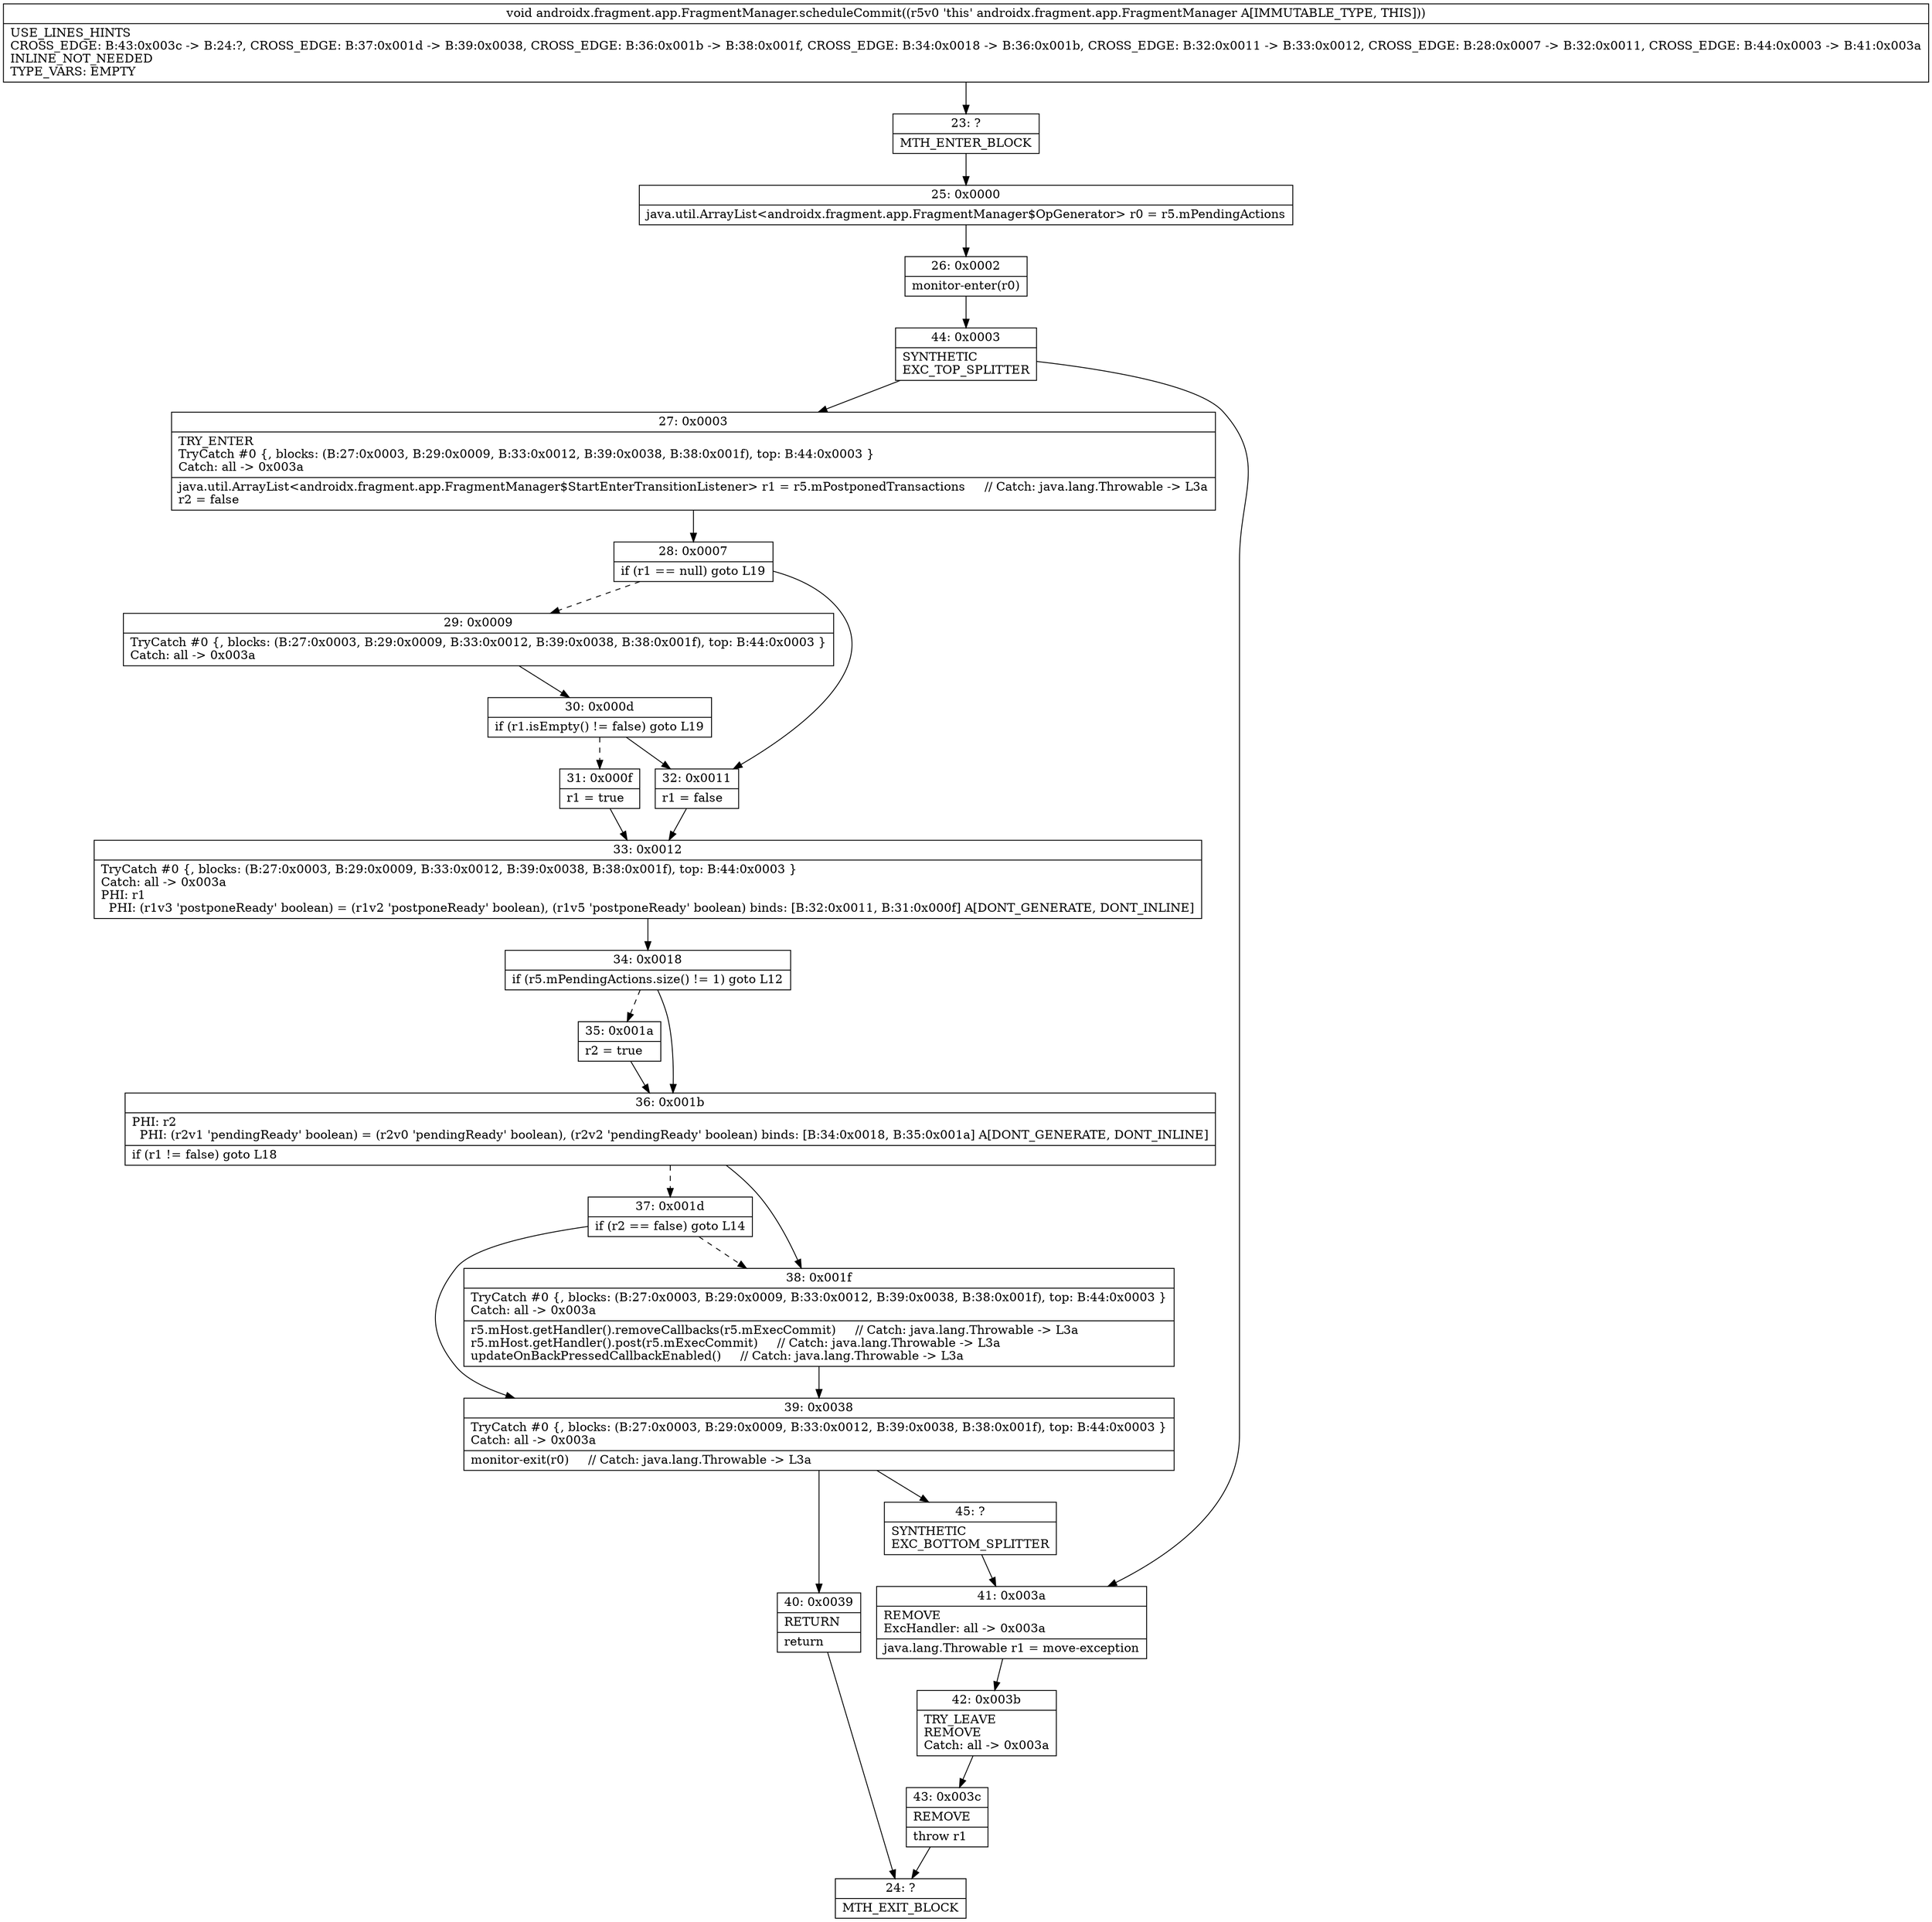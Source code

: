 digraph "CFG forandroidx.fragment.app.FragmentManager.scheduleCommit()V" {
Node_23 [shape=record,label="{23\:\ ?|MTH_ENTER_BLOCK\l}"];
Node_25 [shape=record,label="{25\:\ 0x0000|java.util.ArrayList\<androidx.fragment.app.FragmentManager$OpGenerator\> r0 = r5.mPendingActions\l}"];
Node_26 [shape=record,label="{26\:\ 0x0002|monitor\-enter(r0)\l}"];
Node_44 [shape=record,label="{44\:\ 0x0003|SYNTHETIC\lEXC_TOP_SPLITTER\l}"];
Node_27 [shape=record,label="{27\:\ 0x0003|TRY_ENTER\lTryCatch #0 \{, blocks: (B:27:0x0003, B:29:0x0009, B:33:0x0012, B:39:0x0038, B:38:0x001f), top: B:44:0x0003 \}\lCatch: all \-\> 0x003a\l|java.util.ArrayList\<androidx.fragment.app.FragmentManager$StartEnterTransitionListener\> r1 = r5.mPostponedTransactions     \/\/ Catch: java.lang.Throwable \-\> L3a\lr2 = false\l}"];
Node_28 [shape=record,label="{28\:\ 0x0007|if (r1 == null) goto L19\l}"];
Node_29 [shape=record,label="{29\:\ 0x0009|TryCatch #0 \{, blocks: (B:27:0x0003, B:29:0x0009, B:33:0x0012, B:39:0x0038, B:38:0x001f), top: B:44:0x0003 \}\lCatch: all \-\> 0x003a\l}"];
Node_30 [shape=record,label="{30\:\ 0x000d|if (r1.isEmpty() != false) goto L19\l}"];
Node_31 [shape=record,label="{31\:\ 0x000f|r1 = true\l}"];
Node_33 [shape=record,label="{33\:\ 0x0012|TryCatch #0 \{, blocks: (B:27:0x0003, B:29:0x0009, B:33:0x0012, B:39:0x0038, B:38:0x001f), top: B:44:0x0003 \}\lCatch: all \-\> 0x003a\lPHI: r1 \l  PHI: (r1v3 'postponeReady' boolean) = (r1v2 'postponeReady' boolean), (r1v5 'postponeReady' boolean) binds: [B:32:0x0011, B:31:0x000f] A[DONT_GENERATE, DONT_INLINE]\l}"];
Node_34 [shape=record,label="{34\:\ 0x0018|if (r5.mPendingActions.size() != 1) goto L12\l}"];
Node_35 [shape=record,label="{35\:\ 0x001a|r2 = true\l}"];
Node_36 [shape=record,label="{36\:\ 0x001b|PHI: r2 \l  PHI: (r2v1 'pendingReady' boolean) = (r2v0 'pendingReady' boolean), (r2v2 'pendingReady' boolean) binds: [B:34:0x0018, B:35:0x001a] A[DONT_GENERATE, DONT_INLINE]\l|if (r1 != false) goto L18\l}"];
Node_37 [shape=record,label="{37\:\ 0x001d|if (r2 == false) goto L14\l}"];
Node_39 [shape=record,label="{39\:\ 0x0038|TryCatch #0 \{, blocks: (B:27:0x0003, B:29:0x0009, B:33:0x0012, B:39:0x0038, B:38:0x001f), top: B:44:0x0003 \}\lCatch: all \-\> 0x003a\l|monitor\-exit(r0)     \/\/ Catch: java.lang.Throwable \-\> L3a\l}"];
Node_40 [shape=record,label="{40\:\ 0x0039|RETURN\l|return\l}"];
Node_24 [shape=record,label="{24\:\ ?|MTH_EXIT_BLOCK\l}"];
Node_45 [shape=record,label="{45\:\ ?|SYNTHETIC\lEXC_BOTTOM_SPLITTER\l}"];
Node_38 [shape=record,label="{38\:\ 0x001f|TryCatch #0 \{, blocks: (B:27:0x0003, B:29:0x0009, B:33:0x0012, B:39:0x0038, B:38:0x001f), top: B:44:0x0003 \}\lCatch: all \-\> 0x003a\l|r5.mHost.getHandler().removeCallbacks(r5.mExecCommit)     \/\/ Catch: java.lang.Throwable \-\> L3a\lr5.mHost.getHandler().post(r5.mExecCommit)     \/\/ Catch: java.lang.Throwable \-\> L3a\lupdateOnBackPressedCallbackEnabled()     \/\/ Catch: java.lang.Throwable \-\> L3a\l}"];
Node_32 [shape=record,label="{32\:\ 0x0011|r1 = false\l}"];
Node_41 [shape=record,label="{41\:\ 0x003a|REMOVE\lExcHandler: all \-\> 0x003a\l|java.lang.Throwable r1 = move\-exception\l}"];
Node_42 [shape=record,label="{42\:\ 0x003b|TRY_LEAVE\lREMOVE\lCatch: all \-\> 0x003a\l}"];
Node_43 [shape=record,label="{43\:\ 0x003c|REMOVE\l|throw r1\l}"];
MethodNode[shape=record,label="{void androidx.fragment.app.FragmentManager.scheduleCommit((r5v0 'this' androidx.fragment.app.FragmentManager A[IMMUTABLE_TYPE, THIS]))  | USE_LINES_HINTS\lCROSS_EDGE: B:43:0x003c \-\> B:24:?, CROSS_EDGE: B:37:0x001d \-\> B:39:0x0038, CROSS_EDGE: B:36:0x001b \-\> B:38:0x001f, CROSS_EDGE: B:34:0x0018 \-\> B:36:0x001b, CROSS_EDGE: B:32:0x0011 \-\> B:33:0x0012, CROSS_EDGE: B:28:0x0007 \-\> B:32:0x0011, CROSS_EDGE: B:44:0x0003 \-\> B:41:0x003a\lINLINE_NOT_NEEDED\lTYPE_VARS: EMPTY\l}"];
MethodNode -> Node_23;Node_23 -> Node_25;
Node_25 -> Node_26;
Node_26 -> Node_44;
Node_44 -> Node_27;
Node_44 -> Node_41;
Node_27 -> Node_28;
Node_28 -> Node_29[style=dashed];
Node_28 -> Node_32;
Node_29 -> Node_30;
Node_30 -> Node_31[style=dashed];
Node_30 -> Node_32;
Node_31 -> Node_33;
Node_33 -> Node_34;
Node_34 -> Node_35[style=dashed];
Node_34 -> Node_36;
Node_35 -> Node_36;
Node_36 -> Node_37[style=dashed];
Node_36 -> Node_38;
Node_37 -> Node_38[style=dashed];
Node_37 -> Node_39;
Node_39 -> Node_40;
Node_39 -> Node_45;
Node_40 -> Node_24;
Node_45 -> Node_41;
Node_38 -> Node_39;
Node_32 -> Node_33;
Node_41 -> Node_42;
Node_42 -> Node_43;
Node_43 -> Node_24;
}

